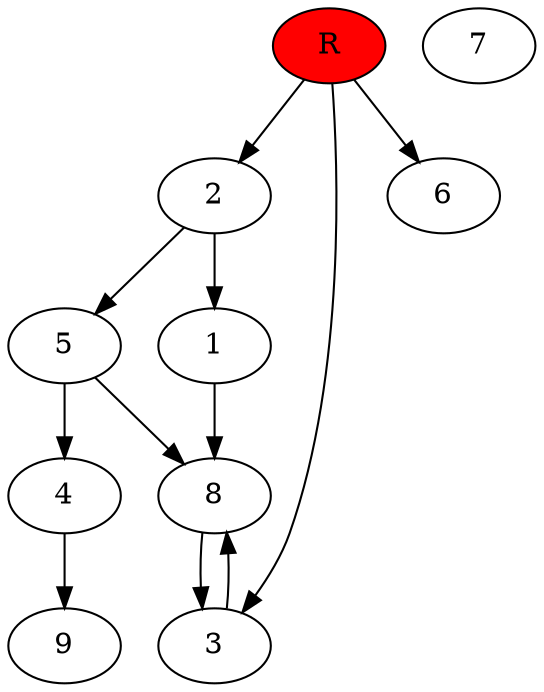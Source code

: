digraph prb23404 {
	1
	2
	3
	4
	5
	6
	7
	8
	R [fillcolor="#ff0000" style=filled]
	1 -> 8
	2 -> 1
	2 -> 5
	3 -> 8
	4 -> 9
	5 -> 4
	5 -> 8
	8 -> 3
	R -> 2
	R -> 3
	R -> 6
}
